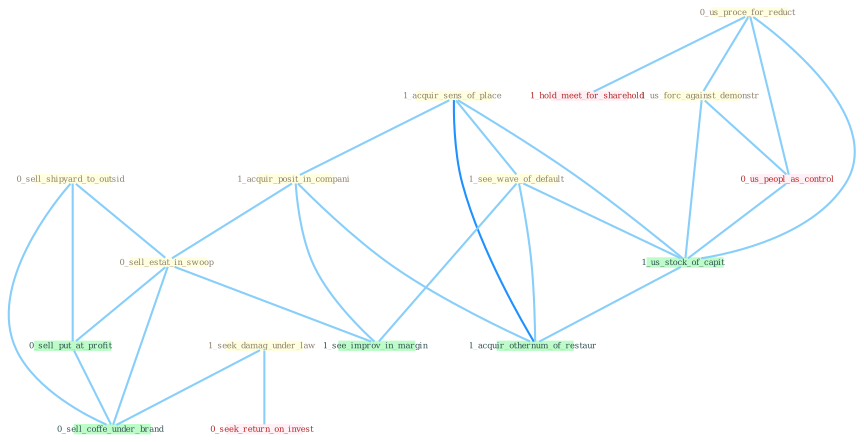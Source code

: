 Graph G{ 
    node
    [shape=polygon,style=filled,width=.5,height=.06,color="#BDFCC9",fixedsize=true,fontsize=4,
    fontcolor="#2f4f4f"];
    {node
    [color="#ffffe0", fontcolor="#8b7d6b"] "1_acquir_sens_of_place " "1_seek_damag_under_law " "0_sell_shipyard_to_outsid " "1_acquir_posit_in_compani " "1_see_wave_of_default " "0_us_proce_for_reduct " "1_us_forc_against_demonstr " "0_sell_estat_in_swoop "}
{node [color="#fff0f5", fontcolor="#b22222"] "0_us_peopl_as_control " "0_seek_return_on_invest " "1_hold_meet_for_sharehold "}
edge [color="#B0E2FF"];

	"1_acquir_sens_of_place " -- "1_acquir_posit_in_compani " [w="1", color="#87cefa" ];
	"1_acquir_sens_of_place " -- "1_see_wave_of_default " [w="1", color="#87cefa" ];
	"1_acquir_sens_of_place " -- "1_us_stock_of_capit " [w="1", color="#87cefa" ];
	"1_acquir_sens_of_place " -- "1_acquir_othernum_of_restaur " [w="2", color="#1e90ff" , len=0.8];
	"1_seek_damag_under_law " -- "0_seek_return_on_invest " [w="1", color="#87cefa" ];
	"1_seek_damag_under_law " -- "0_sell_coffe_under_brand " [w="1", color="#87cefa" ];
	"0_sell_shipyard_to_outsid " -- "0_sell_estat_in_swoop " [w="1", color="#87cefa" ];
	"0_sell_shipyard_to_outsid " -- "0_sell_put_at_profit " [w="1", color="#87cefa" ];
	"0_sell_shipyard_to_outsid " -- "0_sell_coffe_under_brand " [w="1", color="#87cefa" ];
	"1_acquir_posit_in_compani " -- "0_sell_estat_in_swoop " [w="1", color="#87cefa" ];
	"1_acquir_posit_in_compani " -- "1_see_improv_in_margin " [w="1", color="#87cefa" ];
	"1_acquir_posit_in_compani " -- "1_acquir_othernum_of_restaur " [w="1", color="#87cefa" ];
	"1_see_wave_of_default " -- "1_us_stock_of_capit " [w="1", color="#87cefa" ];
	"1_see_wave_of_default " -- "1_see_improv_in_margin " [w="1", color="#87cefa" ];
	"1_see_wave_of_default " -- "1_acquir_othernum_of_restaur " [w="1", color="#87cefa" ];
	"0_us_proce_for_reduct " -- "1_us_forc_against_demonstr " [w="1", color="#87cefa" ];
	"0_us_proce_for_reduct " -- "0_us_peopl_as_control " [w="1", color="#87cefa" ];
	"0_us_proce_for_reduct " -- "1_us_stock_of_capit " [w="1", color="#87cefa" ];
	"0_us_proce_for_reduct " -- "1_hold_meet_for_sharehold " [w="1", color="#87cefa" ];
	"1_us_forc_against_demonstr " -- "0_us_peopl_as_control " [w="1", color="#87cefa" ];
	"1_us_forc_against_demonstr " -- "1_us_stock_of_capit " [w="1", color="#87cefa" ];
	"0_sell_estat_in_swoop " -- "0_sell_put_at_profit " [w="1", color="#87cefa" ];
	"0_sell_estat_in_swoop " -- "1_see_improv_in_margin " [w="1", color="#87cefa" ];
	"0_sell_estat_in_swoop " -- "0_sell_coffe_under_brand " [w="1", color="#87cefa" ];
	"0_us_peopl_as_control " -- "1_us_stock_of_capit " [w="1", color="#87cefa" ];
	"0_sell_put_at_profit " -- "0_sell_coffe_under_brand " [w="1", color="#87cefa" ];
	"1_us_stock_of_capit " -- "1_acquir_othernum_of_restaur " [w="1", color="#87cefa" ];
}